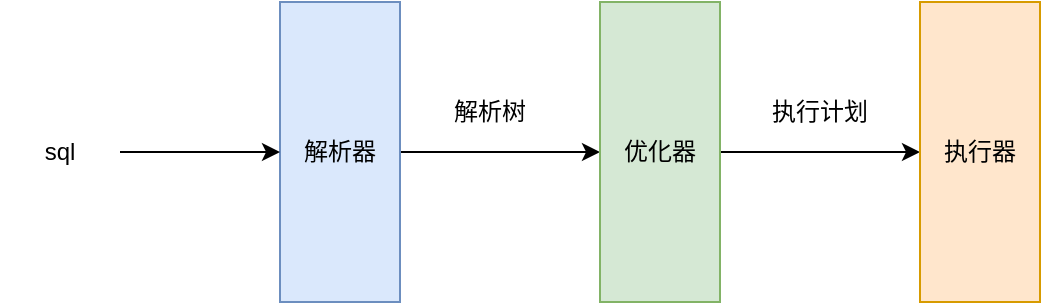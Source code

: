 <mxfile version="24.8.4">
  <diagram name="第 1 页" id="tYQfedkqKxeU29N3HBKW">
    <mxGraphModel dx="1242" dy="785" grid="1" gridSize="10" guides="1" tooltips="1" connect="1" arrows="1" fold="1" page="1" pageScale="1" pageWidth="827" pageHeight="1169" math="0" shadow="0">
      <root>
        <mxCell id="0" />
        <mxCell id="1" parent="0" />
        <mxCell id="q8sWcmYNIx5LlEF0eHOc-5" style="edgeStyle=orthogonalEdgeStyle;rounded=0;orthogonalLoop=1;jettySize=auto;html=1;exitX=1;exitY=0.5;exitDx=0;exitDy=0;entryX=0;entryY=0.5;entryDx=0;entryDy=0;" edge="1" parent="1" source="q8sWcmYNIx5LlEF0eHOc-1" target="q8sWcmYNIx5LlEF0eHOc-2">
          <mxGeometry relative="1" as="geometry" />
        </mxCell>
        <mxCell id="q8sWcmYNIx5LlEF0eHOc-1" value="解析器" style="rounded=0;whiteSpace=wrap;html=1;fillColor=#dae8fc;strokeColor=#6c8ebf;" vertex="1" parent="1">
          <mxGeometry x="190" y="210" width="60" height="150" as="geometry" />
        </mxCell>
        <mxCell id="q8sWcmYNIx5LlEF0eHOc-7" style="edgeStyle=orthogonalEdgeStyle;rounded=0;orthogonalLoop=1;jettySize=auto;html=1;" edge="1" parent="1" source="q8sWcmYNIx5LlEF0eHOc-2" target="q8sWcmYNIx5LlEF0eHOc-6">
          <mxGeometry relative="1" as="geometry" />
        </mxCell>
        <mxCell id="q8sWcmYNIx5LlEF0eHOc-2" value="优化器" style="rounded=0;whiteSpace=wrap;html=1;fillColor=#d5e8d4;strokeColor=#82b366;" vertex="1" parent="1">
          <mxGeometry x="350" y="210" width="60" height="150" as="geometry" />
        </mxCell>
        <mxCell id="q8sWcmYNIx5LlEF0eHOc-4" style="edgeStyle=orthogonalEdgeStyle;rounded=0;orthogonalLoop=1;jettySize=auto;html=1;entryX=0;entryY=0.5;entryDx=0;entryDy=0;" edge="1" parent="1" source="q8sWcmYNIx5LlEF0eHOc-3" target="q8sWcmYNIx5LlEF0eHOc-1">
          <mxGeometry relative="1" as="geometry" />
        </mxCell>
        <mxCell id="q8sWcmYNIx5LlEF0eHOc-3" value="sql" style="text;html=1;align=center;verticalAlign=middle;whiteSpace=wrap;rounded=0;" vertex="1" parent="1">
          <mxGeometry x="50" y="270" width="60" height="30" as="geometry" />
        </mxCell>
        <mxCell id="q8sWcmYNIx5LlEF0eHOc-6" value="执行器" style="rounded=0;whiteSpace=wrap;html=1;fillColor=#ffe6cc;strokeColor=#d79b00;" vertex="1" parent="1">
          <mxGeometry x="510" y="210" width="60" height="150" as="geometry" />
        </mxCell>
        <mxCell id="q8sWcmYNIx5LlEF0eHOc-8" value="解析树" style="text;html=1;align=center;verticalAlign=middle;whiteSpace=wrap;rounded=0;" vertex="1" parent="1">
          <mxGeometry x="260" y="240" width="70" height="50" as="geometry" />
        </mxCell>
        <mxCell id="q8sWcmYNIx5LlEF0eHOc-9" value="执行计划" style="text;html=1;align=center;verticalAlign=middle;whiteSpace=wrap;rounded=0;" vertex="1" parent="1">
          <mxGeometry x="430" y="250" width="60" height="30" as="geometry" />
        </mxCell>
      </root>
    </mxGraphModel>
  </diagram>
</mxfile>
